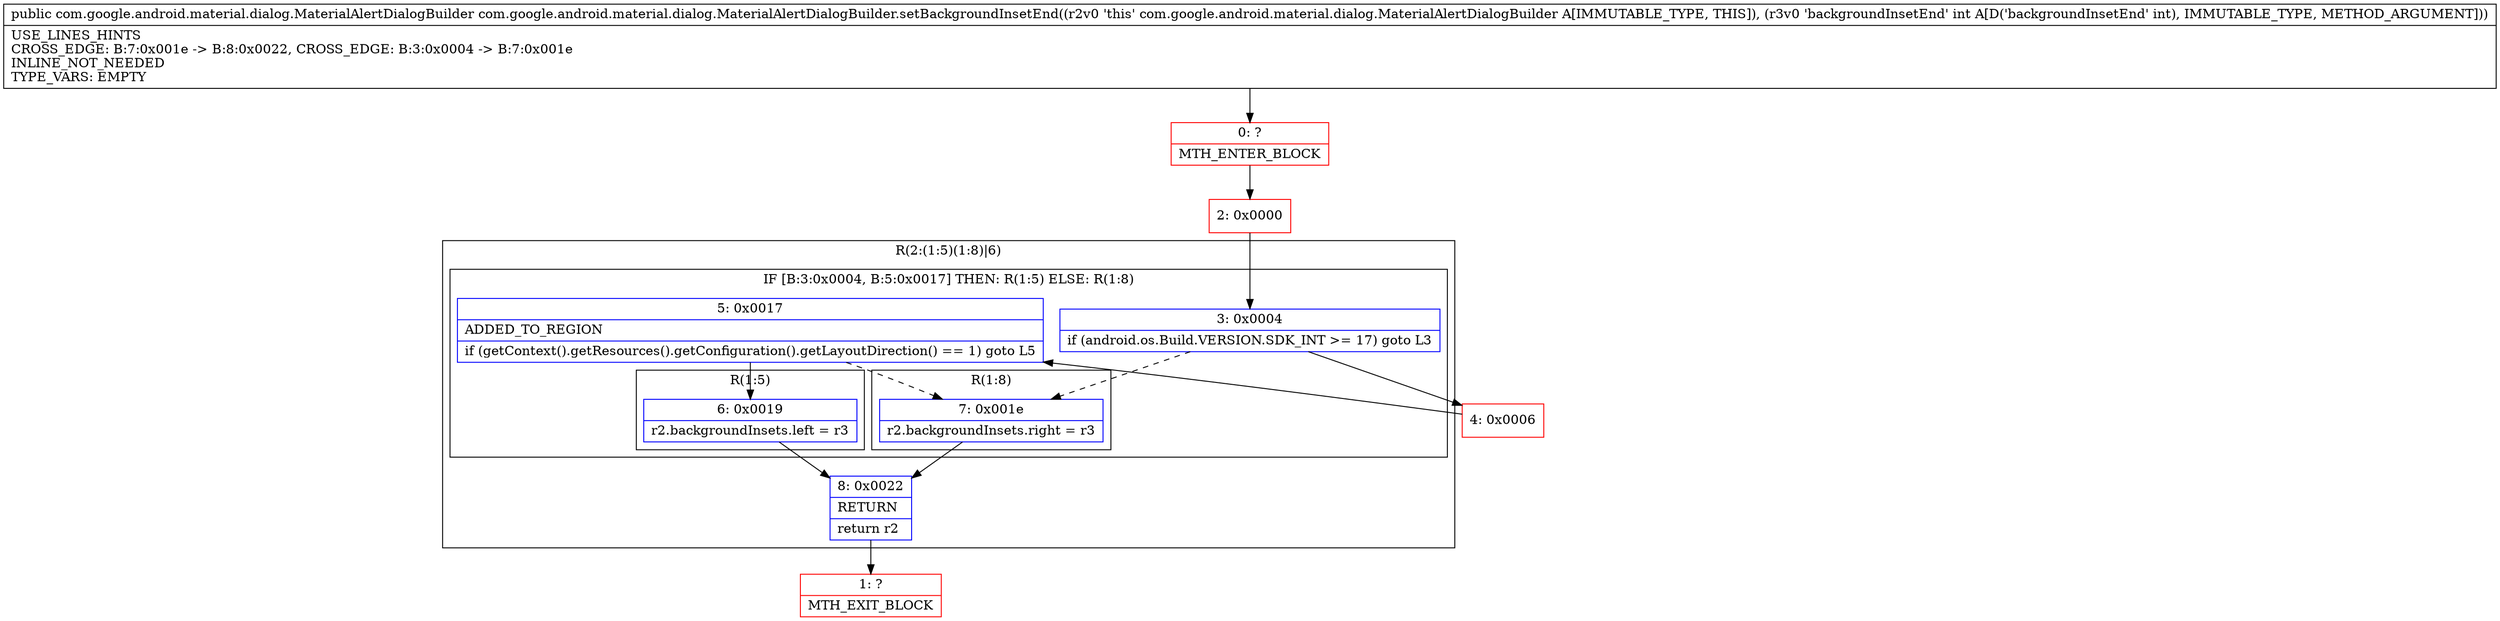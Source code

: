 digraph "CFG forcom.google.android.material.dialog.MaterialAlertDialogBuilder.setBackgroundInsetEnd(I)Lcom\/google\/android\/material\/dialog\/MaterialAlertDialogBuilder;" {
subgraph cluster_Region_1858086199 {
label = "R(2:(1:5)(1:8)|6)";
node [shape=record,color=blue];
subgraph cluster_IfRegion_1343694366 {
label = "IF [B:3:0x0004, B:5:0x0017] THEN: R(1:5) ELSE: R(1:8)";
node [shape=record,color=blue];
Node_3 [shape=record,label="{3\:\ 0x0004|if (android.os.Build.VERSION.SDK_INT \>= 17) goto L3\l}"];
Node_5 [shape=record,label="{5\:\ 0x0017|ADDED_TO_REGION\l|if (getContext().getResources().getConfiguration().getLayoutDirection() == 1) goto L5\l}"];
subgraph cluster_Region_2132192575 {
label = "R(1:5)";
node [shape=record,color=blue];
Node_6 [shape=record,label="{6\:\ 0x0019|r2.backgroundInsets.left = r3\l}"];
}
subgraph cluster_Region_1003253473 {
label = "R(1:8)";
node [shape=record,color=blue];
Node_7 [shape=record,label="{7\:\ 0x001e|r2.backgroundInsets.right = r3\l}"];
}
}
Node_8 [shape=record,label="{8\:\ 0x0022|RETURN\l|return r2\l}"];
}
Node_0 [shape=record,color=red,label="{0\:\ ?|MTH_ENTER_BLOCK\l}"];
Node_2 [shape=record,color=red,label="{2\:\ 0x0000}"];
Node_4 [shape=record,color=red,label="{4\:\ 0x0006}"];
Node_1 [shape=record,color=red,label="{1\:\ ?|MTH_EXIT_BLOCK\l}"];
MethodNode[shape=record,label="{public com.google.android.material.dialog.MaterialAlertDialogBuilder com.google.android.material.dialog.MaterialAlertDialogBuilder.setBackgroundInsetEnd((r2v0 'this' com.google.android.material.dialog.MaterialAlertDialogBuilder A[IMMUTABLE_TYPE, THIS]), (r3v0 'backgroundInsetEnd' int A[D('backgroundInsetEnd' int), IMMUTABLE_TYPE, METHOD_ARGUMENT]))  | USE_LINES_HINTS\lCROSS_EDGE: B:7:0x001e \-\> B:8:0x0022, CROSS_EDGE: B:3:0x0004 \-\> B:7:0x001e\lINLINE_NOT_NEEDED\lTYPE_VARS: EMPTY\l}"];
MethodNode -> Node_0;Node_3 -> Node_4;
Node_3 -> Node_7[style=dashed];
Node_5 -> Node_6;
Node_5 -> Node_7[style=dashed];
Node_6 -> Node_8;
Node_7 -> Node_8;
Node_8 -> Node_1;
Node_0 -> Node_2;
Node_2 -> Node_3;
Node_4 -> Node_5;
}

